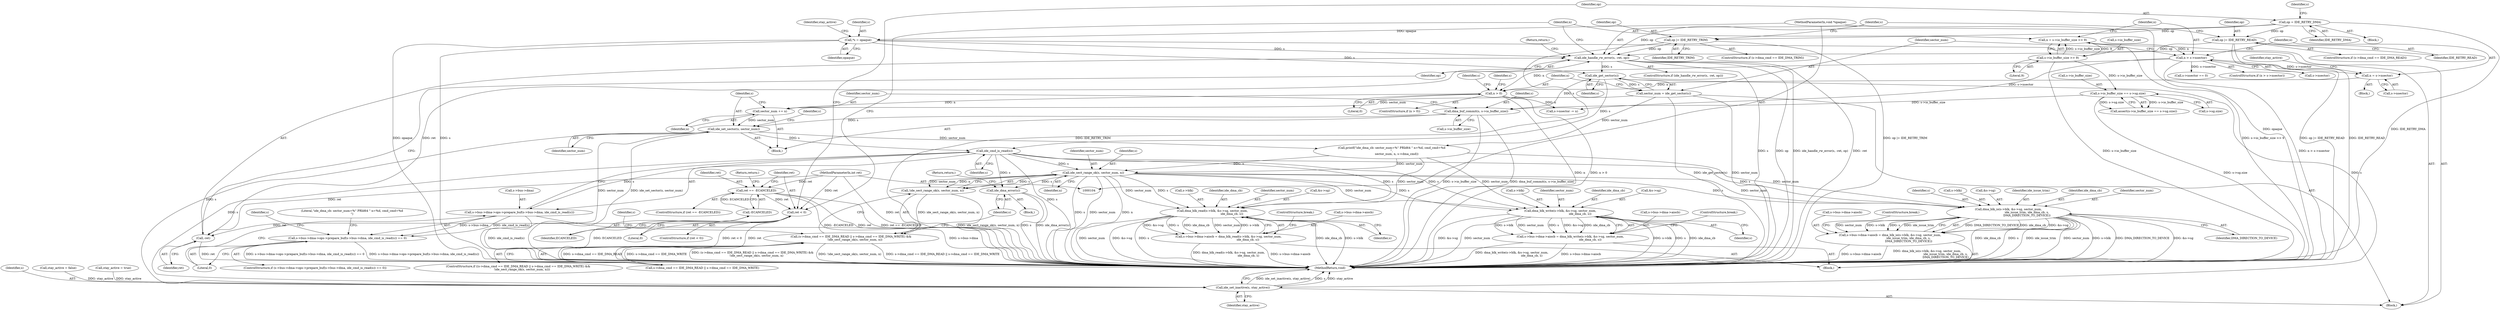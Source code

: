 digraph "0_qemu_3251bdcf1c67427d964517053c3d185b46e618e8_0@API" {
"1000262" [label="(Call,ide_cmd_is_read(s))"];
"1000185" [label="(Call,ide_get_sector(s))"];
"1000154" [label="(Call,ide_handle_rw_error(s, -ret, op))"];
"1000109" [label="(Call,*s = opaque)"];
"1000105" [label="(MethodParameterIn,void *opaque)"];
"1000156" [label="(Call,-ret)"];
"1000126" [label="(Call,ret < 0)"];
"1000119" [label="(Call,ret == -ECANCELED)"];
"1000106" [label="(MethodParameterIn,int ret)"];
"1000121" [label="(Call,-ECANCELED)"];
"1000150" [label="(Call,op |= IDE_RETRY_TRIM)"];
"1000131" [label="(Call,op = IDE_RETRY_DMA)"];
"1000140" [label="(Call,op |= IDE_RETRY_READ)"];
"1000210" [label="(Call,ide_set_sector(s, sector_num))"];
"1000202" [label="(Call,dma_buf_commit(s, s->io_buffer_size))"];
"1000193" [label="(Call,s->io_buffer_size == s->sg.size)"];
"1000163" [label="(Call,s->io_buffer_size >> 9)"];
"1000207" [label="(Call,sector_num += n)"];
"1000188" [label="(Call,n > 0)"];
"1000175" [label="(Call,n = s->nsector)"];
"1000169" [label="(Call,n > s->nsector)"];
"1000161" [label="(Call,n = s->io_buffer_size >> 9)"];
"1000183" [label="(Call,sector_num = ide_get_sector(s))"];
"1000256" [label="(Call,s->bus->dma->ops->prepare_buf(s->bus->dma, ide_cmd_is_read(s)))"];
"1000255" [label="(Call,s->bus->dma->ops->prepare_buf(s->bus->dma, ide_cmd_is_read(s)) == 0)"];
"1000295" [label="(Call,ide_sect_range_ok(s, sector_num, n))"];
"1000294" [label="(Call,!ide_sect_range_ok(s, sector_num, n))"];
"1000282" [label="(Call,(s->dma_cmd == IDE_DMA_READ || s->dma_cmd == IDE_DMA_WRITE) &&\n        !ide_sect_range_ok(s, sector_num, n))"];
"1000300" [label="(Call,ide_dma_error(s))"];
"1000317" [label="(Call,dma_blk_read(s->blk, &s->sg, sector_num,\n                                          ide_dma_cb, s))"];
"1000309" [label="(Call,s->bus->dma->aiocb = dma_blk_read(s->blk, &s->sg, sector_num,\n                                          ide_dma_cb, s))"];
"1000338" [label="(Call,dma_blk_write(s->blk, &s->sg, sector_num,\n                                           ide_dma_cb, s))"];
"1000330" [label="(Call,s->bus->dma->aiocb = dma_blk_write(s->blk, &s->sg, sector_num,\n                                           ide_dma_cb, s))"];
"1000359" [label="(Call,dma_blk_io(s->blk, &s->sg, sector_num,\n                                        ide_issue_trim, ide_dma_cb, s,\n                                        DMA_DIRECTION_TO_DEVICE))"];
"1000351" [label="(Call,s->bus->dma->aiocb = dma_blk_io(s->blk, &s->sg, sector_num,\n                                        ide_issue_trim, ide_dma_cb, s,\n                                        DMA_DIRECTION_TO_DEVICE))"];
"1000397" [label="(Call,ide_set_inactive(s, stay_active))"];
"1000309" [label="(Call,s->bus->dma->aiocb = dma_blk_read(s->blk, &s->sg, sector_num,\n                                          ide_dma_cb, s))"];
"1000360" [label="(Call,s->blk)"];
"1000339" [label="(Call,s->blk)"];
"1000193" [label="(Call,s->io_buffer_size == s->sg.size)"];
"1000186" [label="(Identifier,s)"];
"1000183" [label="(Call,sector_num = ide_get_sector(s))"];
"1000170" [label="(Identifier,n)"];
"1000330" [label="(Call,s->bus->dma->aiocb = dma_blk_write(s->blk, &s->sg, sector_num,\n                                           ide_dma_cb, s))"];
"1000150" [label="(Call,op |= IDE_RETRY_TRIM)"];
"1000295" [label="(Call,ide_sect_range_ok(s, sector_num, n))"];
"1000163" [label="(Call,s->io_buffer_size >> 9)"];
"1000318" [label="(Call,s->blk)"];
"1000346" [label="(Identifier,sector_num)"];
"1000181" [label="(Identifier,stay_active)"];
"1000116" [label="(Identifier,stay_active)"];
"1000134" [label="(ControlStructure,if (s->dma_cmd == IDE_DMA_READ))"];
"1000294" [label="(Call,!ide_sect_range_ok(s, sector_num, n))"];
"1000331" [label="(Call,s->bus->dma->aiocb)"];
"1000190" [label="(Literal,0)"];
"1000194" [label="(Call,s->io_buffer_size)"];
"1000281" [label="(ControlStructure,if ((s->dma_cmd == IDE_DMA_READ || s->dma_cmd == IDE_DMA_WRITE) &&\n        !ide_sect_range_ok(s, sector_num, n)))"];
"1000255" [label="(Call,s->bus->dma->ops->prepare_buf(s->bus->dma, ide_cmd_is_read(s)) == 0)"];
"1000263" [label="(Identifier,s)"];
"1000254" [label="(ControlStructure,if (s->bus->dma->ops->prepare_buf(s->bus->dma, ide_cmd_is_read(s)) == 0))"];
"1000188" [label="(Call,n > 0)"];
"1000158" [label="(Identifier,op)"];
"1000351" [label="(Call,s->bus->dma->aiocb = dma_blk_io(s->blk, &s->sg, sector_num,\n                                        ide_issue_trim, ide_dma_cb, s,\n                                        DMA_DIRECTION_TO_DEVICE))"];
"1000213" [label="(Call,s->nsector -= n)"];
"1000120" [label="(Identifier,ret)"];
"1000215" [label="(Identifier,s)"];
"1000207" [label="(Call,sector_num += n)"];
"1000202" [label="(Call,dma_buf_commit(s, s->io_buffer_size))"];
"1000154" [label="(Call,ide_handle_rw_error(s, -ret, op))"];
"1000133" [label="(Identifier,IDE_RETRY_DMA)"];
"1000121" [label="(Call,-ECANCELED)"];
"1000347" [label="(Identifier,ide_dma_cb)"];
"1000256" [label="(Call,s->bus->dma->ops->prepare_buf(s->bus->dma, ide_cmd_is_read(s)))"];
"1000219" [label="(Call,s->nsector == 0)"];
"1000283" [label="(Call,s->dma_cmd == IDE_DMA_READ || s->dma_cmd == IDE_DMA_WRITE)"];
"1000192" [label="(Call,assert(s->io_buffer_size == s->sg.size))"];
"1000326" [label="(Identifier,ide_dma_cb)"];
"1000398" [label="(Identifier,s)"];
"1000119" [label="(Call,ret == -ECANCELED)"];
"1000212" [label="(Identifier,sector_num)"];
"1000189" [label="(Identifier,n)"];
"1000352" [label="(Call,s->bus->dma->aiocb)"];
"1000296" [label="(Identifier,s)"];
"1000175" [label="(Call,n = s->nsector)"];
"1000338" [label="(Call,dma_blk_write(s->blk, &s->sg, sector_num,\n                                           ide_dma_cb, s))"];
"1000164" [label="(Call,s->io_buffer_size)"];
"1000168" [label="(ControlStructure,if (n > s->nsector))"];
"1000305" [label="(Identifier,s)"];
"1000297" [label="(Identifier,sector_num)"];
"1000359" [label="(Call,dma_blk_io(s->blk, &s->sg, sector_num,\n                                        ide_issue_trim, ide_dma_cb, s,\n                                        DMA_DIRECTION_TO_DEVICE))"];
"1000109" [label="(Call,*s = opaque)"];
"1000157" [label="(Identifier,ret)"];
"1000363" [label="(Call,&s->sg)"];
"1000211" [label="(Identifier,s)"];
"1000153" [label="(ControlStructure,if (ide_handle_rw_error(s, -ret, op)))"];
"1000349" [label="(ControlStructure,break;)"];
"1000156" [label="(Call,-ret)"];
"1000110" [label="(Identifier,s)"];
"1000107" [label="(Block,)"];
"1000371" [label="(Identifier,DMA_DIRECTION_TO_DEVICE)"];
"1000262" [label="(Call,ide_cmd_is_read(s))"];
"1000210" [label="(Call,ide_set_sector(s, sector_num))"];
"1000368" [label="(Identifier,ide_issue_trim)"];
"1000187" [label="(ControlStructure,if (n > 0))"];
"1000105" [label="(MethodParameterIn,void *opaque)"];
"1000131" [label="(Call,op = IDE_RETRY_DMA)"];
"1000302" [label="(Return,return;)"];
"1000327" [label="(Identifier,s)"];
"1000185" [label="(Call,ide_get_sector(s))"];
"1000140" [label="(Call,op |= IDE_RETRY_READ)"];
"1000209" [label="(Identifier,n)"];
"1000372" [label="(ControlStructure,break;)"];
"1000161" [label="(Call,n = s->io_buffer_size >> 9)"];
"1000257" [label="(Call,s->bus->dma)"];
"1000400" [label="(MethodReturn,void)"];
"1000137" [label="(Identifier,s)"];
"1000221" [label="(Identifier,s)"];
"1000342" [label="(Call,&s->sg)"];
"1000282" [label="(Call,(s->dma_cmd == IDE_DMA_READ || s->dma_cmd == IDE_DMA_WRITE) &&\n        !ide_sect_range_ok(s, sector_num, n))"];
"1000155" [label="(Identifier,s)"];
"1000122" [label="(Identifier,ECANCELED)"];
"1000204" [label="(Call,s->io_buffer_size)"];
"1000144" [label="(ControlStructure,if (s->dma_cmd == IDE_DMA_TRIM))"];
"1000162" [label="(Identifier,n)"];
"1000124" [label="(Return,return;)"];
"1000177" [label="(Call,s->nsector)"];
"1000399" [label="(Identifier,stay_active)"];
"1000167" [label="(Literal,9)"];
"1000184" [label="(Identifier,sector_num)"];
"1000111" [label="(Identifier,opaque)"];
"1000195" [label="(Identifier,s)"];
"1000174" [label="(Block,)"];
"1000208" [label="(Identifier,sector_num)"];
"1000128" [label="(Literal,0)"];
"1000106" [label="(MethodParameterIn,int ret)"];
"1000274" [label="(Call,printf(\"ide_dma_cb: sector_num=%\" PRId64 \" n=%d, cmd_cmd=%d\n\",\n           sector_num, n, s->dma_cmd))"];
"1000298" [label="(Identifier,n)"];
"1000397" [label="(Call,ide_set_inactive(s, stay_active))"];
"1000191" [label="(Block,)"];
"1000171" [label="(Call,s->nsector)"];
"1000151" [label="(Identifier,op)"];
"1000264" [label="(Literal,0)"];
"1000141" [label="(Identifier,op)"];
"1000129" [label="(Block,)"];
"1000118" [label="(ControlStructure,if (ret == -ECANCELED))"];
"1000160" [label="(Return,return;)"];
"1000369" [label="(Identifier,ide_dma_cb)"];
"1000268" [label="(Identifier,s)"];
"1000203" [label="(Identifier,s)"];
"1000300" [label="(Call,ide_dma_error(s))"];
"1000142" [label="(Identifier,IDE_RETRY_READ)"];
"1000317" [label="(Call,dma_blk_read(s->blk, &s->sg, sector_num,\n                                          ide_dma_cb, s))"];
"1000115" [label="(Call,stay_active = false)"];
"1000348" [label="(Identifier,s)"];
"1000197" [label="(Call,s->sg.size)"];
"1000176" [label="(Identifier,n)"];
"1000275" [label="(Literal,\"ide_dma_cb: sector_num=%\" PRId64 \" n=%d, cmd_cmd=%d\n\")"];
"1000152" [label="(Identifier,IDE_RETRY_TRIM)"];
"1000126" [label="(Call,ret < 0)"];
"1000299" [label="(Block,)"];
"1000325" [label="(Identifier,sector_num)"];
"1000180" [label="(Call,stay_active = true)"];
"1000127" [label="(Identifier,ret)"];
"1000321" [label="(Call,&s->sg)"];
"1000125" [label="(ControlStructure,if (ret < 0))"];
"1000132" [label="(Identifier,op)"];
"1000307" [label="(Block,)"];
"1000328" [label="(ControlStructure,break;)"];
"1000367" [label="(Identifier,sector_num)"];
"1000169" [label="(Call,n > s->nsector)"];
"1000301" [label="(Identifier,s)"];
"1000310" [label="(Call,s->bus->dma->aiocb)"];
"1000370" [label="(Identifier,s)"];
"1000262" -> "1000256"  [label="AST: "];
"1000262" -> "1000263"  [label="CFG: "];
"1000263" -> "1000262"  [label="AST: "];
"1000256" -> "1000262"  [label="CFG: "];
"1000262" -> "1000400"  [label="DDG: s"];
"1000262" -> "1000256"  [label="DDG: s"];
"1000185" -> "1000262"  [label="DDG: s"];
"1000210" -> "1000262"  [label="DDG: s"];
"1000262" -> "1000295"  [label="DDG: s"];
"1000262" -> "1000300"  [label="DDG: s"];
"1000262" -> "1000317"  [label="DDG: s"];
"1000262" -> "1000338"  [label="DDG: s"];
"1000262" -> "1000359"  [label="DDG: s"];
"1000262" -> "1000397"  [label="DDG: s"];
"1000185" -> "1000183"  [label="AST: "];
"1000185" -> "1000186"  [label="CFG: "];
"1000186" -> "1000185"  [label="AST: "];
"1000183" -> "1000185"  [label="CFG: "];
"1000185" -> "1000183"  [label="DDG: s"];
"1000154" -> "1000185"  [label="DDG: s"];
"1000109" -> "1000185"  [label="DDG: s"];
"1000185" -> "1000202"  [label="DDG: s"];
"1000185" -> "1000397"  [label="DDG: s"];
"1000154" -> "1000153"  [label="AST: "];
"1000154" -> "1000158"  [label="CFG: "];
"1000155" -> "1000154"  [label="AST: "];
"1000156" -> "1000154"  [label="AST: "];
"1000158" -> "1000154"  [label="AST: "];
"1000160" -> "1000154"  [label="CFG: "];
"1000162" -> "1000154"  [label="CFG: "];
"1000154" -> "1000400"  [label="DDG: s"];
"1000154" -> "1000400"  [label="DDG: op"];
"1000154" -> "1000400"  [label="DDG: ide_handle_rw_error(s, -ret, op)"];
"1000154" -> "1000400"  [label="DDG: -ret"];
"1000109" -> "1000154"  [label="DDG: s"];
"1000156" -> "1000154"  [label="DDG: ret"];
"1000150" -> "1000154"  [label="DDG: op"];
"1000131" -> "1000154"  [label="DDG: op"];
"1000140" -> "1000154"  [label="DDG: op"];
"1000109" -> "1000107"  [label="AST: "];
"1000109" -> "1000111"  [label="CFG: "];
"1000110" -> "1000109"  [label="AST: "];
"1000111" -> "1000109"  [label="AST: "];
"1000116" -> "1000109"  [label="CFG: "];
"1000109" -> "1000400"  [label="DDG: s"];
"1000109" -> "1000400"  [label="DDG: opaque"];
"1000105" -> "1000109"  [label="DDG: opaque"];
"1000105" -> "1000104"  [label="AST: "];
"1000105" -> "1000400"  [label="DDG: opaque"];
"1000156" -> "1000157"  [label="CFG: "];
"1000157" -> "1000156"  [label="AST: "];
"1000158" -> "1000156"  [label="CFG: "];
"1000156" -> "1000400"  [label="DDG: ret"];
"1000126" -> "1000156"  [label="DDG: ret"];
"1000106" -> "1000156"  [label="DDG: ret"];
"1000126" -> "1000125"  [label="AST: "];
"1000126" -> "1000128"  [label="CFG: "];
"1000127" -> "1000126"  [label="AST: "];
"1000128" -> "1000126"  [label="AST: "];
"1000132" -> "1000126"  [label="CFG: "];
"1000162" -> "1000126"  [label="CFG: "];
"1000126" -> "1000400"  [label="DDG: ret < 0"];
"1000126" -> "1000400"  [label="DDG: ret"];
"1000119" -> "1000126"  [label="DDG: ret"];
"1000106" -> "1000126"  [label="DDG: ret"];
"1000119" -> "1000118"  [label="AST: "];
"1000119" -> "1000121"  [label="CFG: "];
"1000120" -> "1000119"  [label="AST: "];
"1000121" -> "1000119"  [label="AST: "];
"1000124" -> "1000119"  [label="CFG: "];
"1000127" -> "1000119"  [label="CFG: "];
"1000119" -> "1000400"  [label="DDG: -ECANCELED"];
"1000119" -> "1000400"  [label="DDG: ret"];
"1000119" -> "1000400"  [label="DDG: ret == -ECANCELED"];
"1000106" -> "1000119"  [label="DDG: ret"];
"1000121" -> "1000119"  [label="DDG: ECANCELED"];
"1000106" -> "1000104"  [label="AST: "];
"1000106" -> "1000400"  [label="DDG: ret"];
"1000121" -> "1000122"  [label="CFG: "];
"1000122" -> "1000121"  [label="AST: "];
"1000121" -> "1000400"  [label="DDG: ECANCELED"];
"1000150" -> "1000144"  [label="AST: "];
"1000150" -> "1000152"  [label="CFG: "];
"1000151" -> "1000150"  [label="AST: "];
"1000152" -> "1000150"  [label="AST: "];
"1000155" -> "1000150"  [label="CFG: "];
"1000150" -> "1000400"  [label="DDG: IDE_RETRY_TRIM"];
"1000150" -> "1000400"  [label="DDG: op |= IDE_RETRY_TRIM"];
"1000131" -> "1000150"  [label="DDG: op"];
"1000131" -> "1000129"  [label="AST: "];
"1000131" -> "1000133"  [label="CFG: "];
"1000132" -> "1000131"  [label="AST: "];
"1000133" -> "1000131"  [label="AST: "];
"1000137" -> "1000131"  [label="CFG: "];
"1000131" -> "1000400"  [label="DDG: IDE_RETRY_DMA"];
"1000131" -> "1000140"  [label="DDG: op"];
"1000140" -> "1000134"  [label="AST: "];
"1000140" -> "1000142"  [label="CFG: "];
"1000141" -> "1000140"  [label="AST: "];
"1000142" -> "1000140"  [label="AST: "];
"1000155" -> "1000140"  [label="CFG: "];
"1000140" -> "1000400"  [label="DDG: IDE_RETRY_READ"];
"1000140" -> "1000400"  [label="DDG: op |= IDE_RETRY_READ"];
"1000210" -> "1000191"  [label="AST: "];
"1000210" -> "1000212"  [label="CFG: "];
"1000211" -> "1000210"  [label="AST: "];
"1000212" -> "1000210"  [label="AST: "];
"1000215" -> "1000210"  [label="CFG: "];
"1000210" -> "1000400"  [label="DDG: ide_set_sector(s, sector_num)"];
"1000210" -> "1000400"  [label="DDG: sector_num"];
"1000202" -> "1000210"  [label="DDG: s"];
"1000207" -> "1000210"  [label="DDG: sector_num"];
"1000210" -> "1000274"  [label="DDG: sector_num"];
"1000210" -> "1000397"  [label="DDG: s"];
"1000202" -> "1000191"  [label="AST: "];
"1000202" -> "1000204"  [label="CFG: "];
"1000203" -> "1000202"  [label="AST: "];
"1000204" -> "1000202"  [label="AST: "];
"1000208" -> "1000202"  [label="CFG: "];
"1000202" -> "1000400"  [label="DDG: s->io_buffer_size"];
"1000202" -> "1000400"  [label="DDG: dma_buf_commit(s, s->io_buffer_size)"];
"1000193" -> "1000202"  [label="DDG: s->io_buffer_size"];
"1000193" -> "1000192"  [label="AST: "];
"1000193" -> "1000197"  [label="CFG: "];
"1000194" -> "1000193"  [label="AST: "];
"1000197" -> "1000193"  [label="AST: "];
"1000192" -> "1000193"  [label="CFG: "];
"1000193" -> "1000400"  [label="DDG: s->sg.size"];
"1000193" -> "1000192"  [label="DDG: s->io_buffer_size"];
"1000193" -> "1000192"  [label="DDG: s->sg.size"];
"1000163" -> "1000193"  [label="DDG: s->io_buffer_size"];
"1000163" -> "1000161"  [label="AST: "];
"1000163" -> "1000167"  [label="CFG: "];
"1000164" -> "1000163"  [label="AST: "];
"1000167" -> "1000163"  [label="AST: "];
"1000161" -> "1000163"  [label="CFG: "];
"1000163" -> "1000400"  [label="DDG: s->io_buffer_size"];
"1000163" -> "1000161"  [label="DDG: s->io_buffer_size"];
"1000163" -> "1000161"  [label="DDG: 9"];
"1000207" -> "1000191"  [label="AST: "];
"1000207" -> "1000209"  [label="CFG: "];
"1000208" -> "1000207"  [label="AST: "];
"1000209" -> "1000207"  [label="AST: "];
"1000211" -> "1000207"  [label="CFG: "];
"1000188" -> "1000207"  [label="DDG: n"];
"1000183" -> "1000207"  [label="DDG: sector_num"];
"1000188" -> "1000187"  [label="AST: "];
"1000188" -> "1000190"  [label="CFG: "];
"1000189" -> "1000188"  [label="AST: "];
"1000190" -> "1000188"  [label="AST: "];
"1000195" -> "1000188"  [label="CFG: "];
"1000221" -> "1000188"  [label="CFG: "];
"1000188" -> "1000400"  [label="DDG: n > 0"];
"1000188" -> "1000400"  [label="DDG: n"];
"1000175" -> "1000188"  [label="DDG: n"];
"1000169" -> "1000188"  [label="DDG: n"];
"1000188" -> "1000213"  [label="DDG: n"];
"1000175" -> "1000174"  [label="AST: "];
"1000175" -> "1000177"  [label="CFG: "];
"1000176" -> "1000175"  [label="AST: "];
"1000177" -> "1000175"  [label="AST: "];
"1000181" -> "1000175"  [label="CFG: "];
"1000169" -> "1000175"  [label="DDG: s->nsector"];
"1000169" -> "1000168"  [label="AST: "];
"1000169" -> "1000171"  [label="CFG: "];
"1000170" -> "1000169"  [label="AST: "];
"1000171" -> "1000169"  [label="AST: "];
"1000176" -> "1000169"  [label="CFG: "];
"1000184" -> "1000169"  [label="CFG: "];
"1000169" -> "1000400"  [label="DDG: n > s->nsector"];
"1000161" -> "1000169"  [label="DDG: n"];
"1000169" -> "1000213"  [label="DDG: s->nsector"];
"1000169" -> "1000219"  [label="DDG: s->nsector"];
"1000161" -> "1000107"  [label="AST: "];
"1000162" -> "1000161"  [label="AST: "];
"1000170" -> "1000161"  [label="CFG: "];
"1000161" -> "1000400"  [label="DDG: s->io_buffer_size >> 9"];
"1000183" -> "1000107"  [label="AST: "];
"1000184" -> "1000183"  [label="AST: "];
"1000189" -> "1000183"  [label="CFG: "];
"1000183" -> "1000400"  [label="DDG: ide_get_sector(s)"];
"1000183" -> "1000400"  [label="DDG: sector_num"];
"1000183" -> "1000274"  [label="DDG: sector_num"];
"1000256" -> "1000255"  [label="AST: "];
"1000257" -> "1000256"  [label="AST: "];
"1000264" -> "1000256"  [label="CFG: "];
"1000256" -> "1000400"  [label="DDG: ide_cmd_is_read(s)"];
"1000256" -> "1000400"  [label="DDG: s->bus->dma"];
"1000256" -> "1000255"  [label="DDG: s->bus->dma"];
"1000256" -> "1000255"  [label="DDG: ide_cmd_is_read(s)"];
"1000255" -> "1000254"  [label="AST: "];
"1000255" -> "1000264"  [label="CFG: "];
"1000264" -> "1000255"  [label="AST: "];
"1000268" -> "1000255"  [label="CFG: "];
"1000275" -> "1000255"  [label="CFG: "];
"1000255" -> "1000400"  [label="DDG: s->bus->dma->ops->prepare_buf(s->bus->dma, ide_cmd_is_read(s)) == 0"];
"1000255" -> "1000400"  [label="DDG: s->bus->dma->ops->prepare_buf(s->bus->dma, ide_cmd_is_read(s))"];
"1000295" -> "1000294"  [label="AST: "];
"1000295" -> "1000298"  [label="CFG: "];
"1000296" -> "1000295"  [label="AST: "];
"1000297" -> "1000295"  [label="AST: "];
"1000298" -> "1000295"  [label="AST: "];
"1000294" -> "1000295"  [label="CFG: "];
"1000295" -> "1000400"  [label="DDG: n"];
"1000295" -> "1000400"  [label="DDG: s"];
"1000295" -> "1000400"  [label="DDG: sector_num"];
"1000295" -> "1000294"  [label="DDG: s"];
"1000295" -> "1000294"  [label="DDG: sector_num"];
"1000295" -> "1000294"  [label="DDG: n"];
"1000274" -> "1000295"  [label="DDG: sector_num"];
"1000274" -> "1000295"  [label="DDG: n"];
"1000295" -> "1000300"  [label="DDG: s"];
"1000295" -> "1000317"  [label="DDG: sector_num"];
"1000295" -> "1000317"  [label="DDG: s"];
"1000295" -> "1000338"  [label="DDG: sector_num"];
"1000295" -> "1000338"  [label="DDG: s"];
"1000295" -> "1000359"  [label="DDG: sector_num"];
"1000295" -> "1000359"  [label="DDG: s"];
"1000294" -> "1000282"  [label="AST: "];
"1000282" -> "1000294"  [label="CFG: "];
"1000294" -> "1000400"  [label="DDG: ide_sect_range_ok(s, sector_num, n)"];
"1000294" -> "1000282"  [label="DDG: ide_sect_range_ok(s, sector_num, n)"];
"1000282" -> "1000281"  [label="AST: "];
"1000282" -> "1000283"  [label="CFG: "];
"1000283" -> "1000282"  [label="AST: "];
"1000301" -> "1000282"  [label="CFG: "];
"1000305" -> "1000282"  [label="CFG: "];
"1000282" -> "1000400"  [label="DDG: (s->dma_cmd == IDE_DMA_READ || s->dma_cmd == IDE_DMA_WRITE) &&\n        !ide_sect_range_ok(s, sector_num, n)"];
"1000282" -> "1000400"  [label="DDG: !ide_sect_range_ok(s, sector_num, n)"];
"1000282" -> "1000400"  [label="DDG: s->dma_cmd == IDE_DMA_READ || s->dma_cmd == IDE_DMA_WRITE"];
"1000283" -> "1000282"  [label="DDG: s->dma_cmd == IDE_DMA_READ"];
"1000283" -> "1000282"  [label="DDG: s->dma_cmd == IDE_DMA_WRITE"];
"1000300" -> "1000299"  [label="AST: "];
"1000300" -> "1000301"  [label="CFG: "];
"1000301" -> "1000300"  [label="AST: "];
"1000302" -> "1000300"  [label="CFG: "];
"1000300" -> "1000400"  [label="DDG: s"];
"1000300" -> "1000400"  [label="DDG: ide_dma_error(s)"];
"1000317" -> "1000309"  [label="AST: "];
"1000317" -> "1000327"  [label="CFG: "];
"1000318" -> "1000317"  [label="AST: "];
"1000321" -> "1000317"  [label="AST: "];
"1000325" -> "1000317"  [label="AST: "];
"1000326" -> "1000317"  [label="AST: "];
"1000327" -> "1000317"  [label="AST: "];
"1000309" -> "1000317"  [label="CFG: "];
"1000317" -> "1000400"  [label="DDG: ide_dma_cb"];
"1000317" -> "1000400"  [label="DDG: s->blk"];
"1000317" -> "1000400"  [label="DDG: sector_num"];
"1000317" -> "1000400"  [label="DDG: &s->sg"];
"1000317" -> "1000400"  [label="DDG: s"];
"1000317" -> "1000309"  [label="DDG: &s->sg"];
"1000317" -> "1000309"  [label="DDG: s"];
"1000317" -> "1000309"  [label="DDG: ide_dma_cb"];
"1000317" -> "1000309"  [label="DDG: sector_num"];
"1000317" -> "1000309"  [label="DDG: s->blk"];
"1000274" -> "1000317"  [label="DDG: sector_num"];
"1000309" -> "1000307"  [label="AST: "];
"1000310" -> "1000309"  [label="AST: "];
"1000328" -> "1000309"  [label="CFG: "];
"1000309" -> "1000400"  [label="DDG: s->bus->dma->aiocb"];
"1000309" -> "1000400"  [label="DDG: dma_blk_read(s->blk, &s->sg, sector_num,\n                                          ide_dma_cb, s)"];
"1000338" -> "1000330"  [label="AST: "];
"1000338" -> "1000348"  [label="CFG: "];
"1000339" -> "1000338"  [label="AST: "];
"1000342" -> "1000338"  [label="AST: "];
"1000346" -> "1000338"  [label="AST: "];
"1000347" -> "1000338"  [label="AST: "];
"1000348" -> "1000338"  [label="AST: "];
"1000330" -> "1000338"  [label="CFG: "];
"1000338" -> "1000400"  [label="DDG: s->blk"];
"1000338" -> "1000400"  [label="DDG: s"];
"1000338" -> "1000400"  [label="DDG: ide_dma_cb"];
"1000338" -> "1000400"  [label="DDG: &s->sg"];
"1000338" -> "1000400"  [label="DDG: sector_num"];
"1000338" -> "1000330"  [label="DDG: s->blk"];
"1000338" -> "1000330"  [label="DDG: sector_num"];
"1000338" -> "1000330"  [label="DDG: s"];
"1000338" -> "1000330"  [label="DDG: &s->sg"];
"1000338" -> "1000330"  [label="DDG: ide_dma_cb"];
"1000274" -> "1000338"  [label="DDG: sector_num"];
"1000330" -> "1000307"  [label="AST: "];
"1000331" -> "1000330"  [label="AST: "];
"1000349" -> "1000330"  [label="CFG: "];
"1000330" -> "1000400"  [label="DDG: s->bus->dma->aiocb"];
"1000330" -> "1000400"  [label="DDG: dma_blk_write(s->blk, &s->sg, sector_num,\n                                           ide_dma_cb, s)"];
"1000359" -> "1000351"  [label="AST: "];
"1000359" -> "1000371"  [label="CFG: "];
"1000360" -> "1000359"  [label="AST: "];
"1000363" -> "1000359"  [label="AST: "];
"1000367" -> "1000359"  [label="AST: "];
"1000368" -> "1000359"  [label="AST: "];
"1000369" -> "1000359"  [label="AST: "];
"1000370" -> "1000359"  [label="AST: "];
"1000371" -> "1000359"  [label="AST: "];
"1000351" -> "1000359"  [label="CFG: "];
"1000359" -> "1000400"  [label="DDG: ide_dma_cb"];
"1000359" -> "1000400"  [label="DDG: s"];
"1000359" -> "1000400"  [label="DDG: ide_issue_trim"];
"1000359" -> "1000400"  [label="DDG: sector_num"];
"1000359" -> "1000400"  [label="DDG: s->blk"];
"1000359" -> "1000400"  [label="DDG: DMA_DIRECTION_TO_DEVICE"];
"1000359" -> "1000400"  [label="DDG: &s->sg"];
"1000359" -> "1000351"  [label="DDG: DMA_DIRECTION_TO_DEVICE"];
"1000359" -> "1000351"  [label="DDG: ide_dma_cb"];
"1000359" -> "1000351"  [label="DDG: &s->sg"];
"1000359" -> "1000351"  [label="DDG: sector_num"];
"1000359" -> "1000351"  [label="DDG: s->blk"];
"1000359" -> "1000351"  [label="DDG: s"];
"1000359" -> "1000351"  [label="DDG: ide_issue_trim"];
"1000274" -> "1000359"  [label="DDG: sector_num"];
"1000351" -> "1000307"  [label="AST: "];
"1000352" -> "1000351"  [label="AST: "];
"1000372" -> "1000351"  [label="CFG: "];
"1000351" -> "1000400"  [label="DDG: s->bus->dma->aiocb"];
"1000351" -> "1000400"  [label="DDG: dma_blk_io(s->blk, &s->sg, sector_num,\n                                        ide_issue_trim, ide_dma_cb, s,\n                                        DMA_DIRECTION_TO_DEVICE)"];
"1000397" -> "1000107"  [label="AST: "];
"1000397" -> "1000399"  [label="CFG: "];
"1000398" -> "1000397"  [label="AST: "];
"1000399" -> "1000397"  [label="AST: "];
"1000400" -> "1000397"  [label="CFG: "];
"1000397" -> "1000400"  [label="DDG: ide_set_inactive(s, stay_active)"];
"1000397" -> "1000400"  [label="DDG: s"];
"1000397" -> "1000400"  [label="DDG: stay_active"];
"1000180" -> "1000397"  [label="DDG: stay_active"];
"1000115" -> "1000397"  [label="DDG: stay_active"];
}
